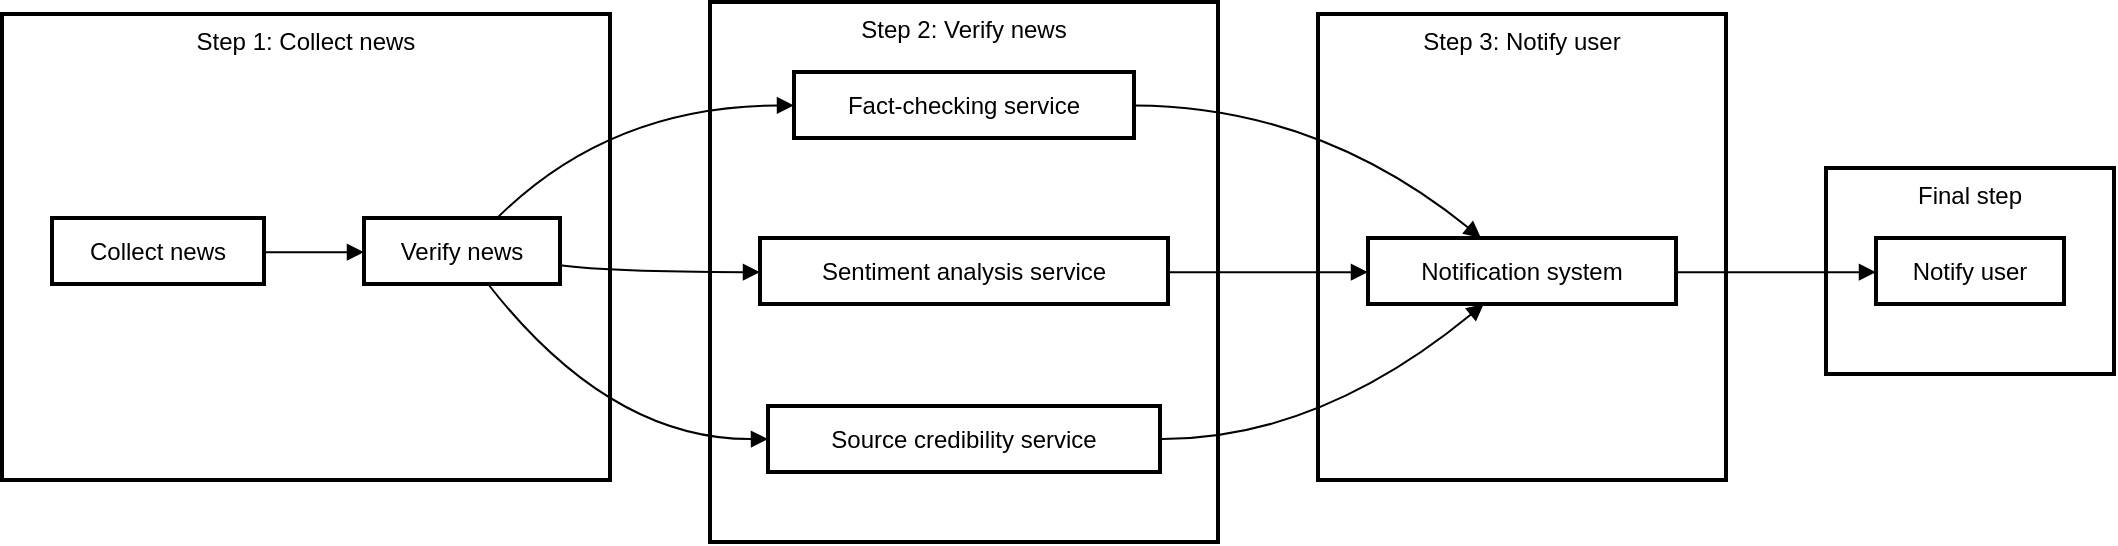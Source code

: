 <mxfile version="22.0.8" type="github">
  <diagram name="Page-1" id="Uj7B3B0xMZB2AVC0AtcP">
    <mxGraphModel>
      <root>
        <mxCell id="0" />
        <mxCell id="1" parent="0" />
        <mxCell id="2" value="Final step" style="whiteSpace=wrap;strokeWidth=2;verticalAlign=top;" vertex="1" parent="1">
          <mxGeometry x="912" y="83" width="144" height="103" as="geometry" />
        </mxCell>
        <mxCell id="3" value="Notify user" style="whiteSpace=wrap;strokeWidth=2;" vertex="1" parent="1">
          <mxGeometry x="937" y="118" width="94" height="33" as="geometry" />
        </mxCell>
        <mxCell id="4" value="Step 3: Notify user" style="whiteSpace=wrap;strokeWidth=2;verticalAlign=top;" vertex="1" parent="1">
          <mxGeometry x="658" y="6" width="204" height="233" as="geometry" />
        </mxCell>
        <mxCell id="5" value="Notification system" style="whiteSpace=wrap;strokeWidth=2;" vertex="1" parent="1">
          <mxGeometry x="683" y="118" width="154" height="33" as="geometry" />
        </mxCell>
        <mxCell id="6" value="Step 2: Verify news" style="whiteSpace=wrap;strokeWidth=2;verticalAlign=top;" vertex="1" parent="1">
          <mxGeometry x="354" width="254" height="270" as="geometry" />
        </mxCell>
        <mxCell id="7" value="Fact-checking service" style="whiteSpace=wrap;strokeWidth=2;" vertex="1" parent="1">
          <mxGeometry x="396" y="35" width="170" height="33" as="geometry" />
        </mxCell>
        <mxCell id="8" value="Sentiment analysis service" style="whiteSpace=wrap;strokeWidth=2;" vertex="1" parent="1">
          <mxGeometry x="379" y="118" width="204" height="33" as="geometry" />
        </mxCell>
        <mxCell id="9" value="Source credibility service" style="whiteSpace=wrap;strokeWidth=2;" vertex="1" parent="1">
          <mxGeometry x="383" y="202" width="196" height="33" as="geometry" />
        </mxCell>
        <mxCell id="10" value="Step 1: Collect news" style="whiteSpace=wrap;strokeWidth=2;verticalAlign=top;" vertex="1" parent="1">
          <mxGeometry y="6" width="304" height="233" as="geometry" />
        </mxCell>
        <mxCell id="11" value="Verify news" style="whiteSpace=wrap;strokeWidth=2;" vertex="1" parent="1">
          <mxGeometry x="181" y="108" width="98" height="33" as="geometry" />
        </mxCell>
        <mxCell id="12" value="Collect news" style="whiteSpace=wrap;strokeWidth=2;" vertex="1" parent="1">
          <mxGeometry x="25" y="108" width="106" height="33" as="geometry" />
        </mxCell>
        <mxCell id="13" value="" style="curved=1;startArrow=none;endArrow=block;exitX=1.002;exitY=0.518;entryX=0.003;entryY=0.518;" edge="1" parent="1" source="12" target="11">
          <mxGeometry relative="1" as="geometry">
            <Array as="points" />
          </mxGeometry>
        </mxCell>
        <mxCell id="14" value="" style="curved=1;startArrow=none;endArrow=block;exitX=0.675;exitY=0.012;entryX=0.002;entryY=0.506;" edge="1" parent="1" source="11" target="7">
          <mxGeometry relative="1" as="geometry">
            <Array as="points">
              <mxPoint x="304" y="52" />
            </Array>
          </mxGeometry>
        </mxCell>
        <mxCell id="15" value="" style="curved=1;startArrow=none;endArrow=block;exitX=1.004;exitY=0.719;entryX=0.002;entryY=0.518;" edge="1" parent="1" source="11" target="8">
          <mxGeometry relative="1" as="geometry">
            <Array as="points">
              <mxPoint x="304" y="135" />
            </Array>
          </mxGeometry>
        </mxCell>
        <mxCell id="16" value="" style="curved=1;startArrow=none;endArrow=block;exitX=0.639;exitY=1.024;entryX=0.001;entryY=0.5;" edge="1" parent="1" source="11" target="9">
          <mxGeometry relative="1" as="geometry">
            <Array as="points">
              <mxPoint x="304" y="219" />
            </Array>
          </mxGeometry>
        </mxCell>
        <mxCell id="17" value="" style="curved=1;startArrow=none;endArrow=block;exitX=1.003;exitY=0.506;entryX=0.37;entryY=0.012;" edge="1" parent="1" source="7" target="5">
          <mxGeometry relative="1" as="geometry">
            <Array as="points">
              <mxPoint x="658" y="52" />
            </Array>
          </mxGeometry>
        </mxCell>
        <mxCell id="18" value="" style="curved=1;startArrow=none;endArrow=block;exitX=1.002;exitY=0.518;entryX=0.003;entryY=0.518;" edge="1" parent="1" source="8" target="5">
          <mxGeometry relative="1" as="geometry">
            <Array as="points" />
          </mxGeometry>
        </mxCell>
        <mxCell id="19" value="" style="curved=1;startArrow=none;endArrow=block;exitX=1.003;exitY=0.5;entryX=0.37;entryY=1.024;" edge="1" parent="1" source="9" target="5">
          <mxGeometry relative="1" as="geometry">
            <Array as="points">
              <mxPoint x="658" y="219" />
            </Array>
          </mxGeometry>
        </mxCell>
        <mxCell id="20" value="" style="curved=1;startArrow=none;endArrow=block;exitX=1.001;exitY=0.518;entryX=0.002;entryY=0.518;" edge="1" parent="1" source="5" target="3">
          <mxGeometry relative="1" as="geometry">
            <Array as="points" />
          </mxGeometry>
        </mxCell>
      </root>
    </mxGraphModel>
  </diagram>
</mxfile>
